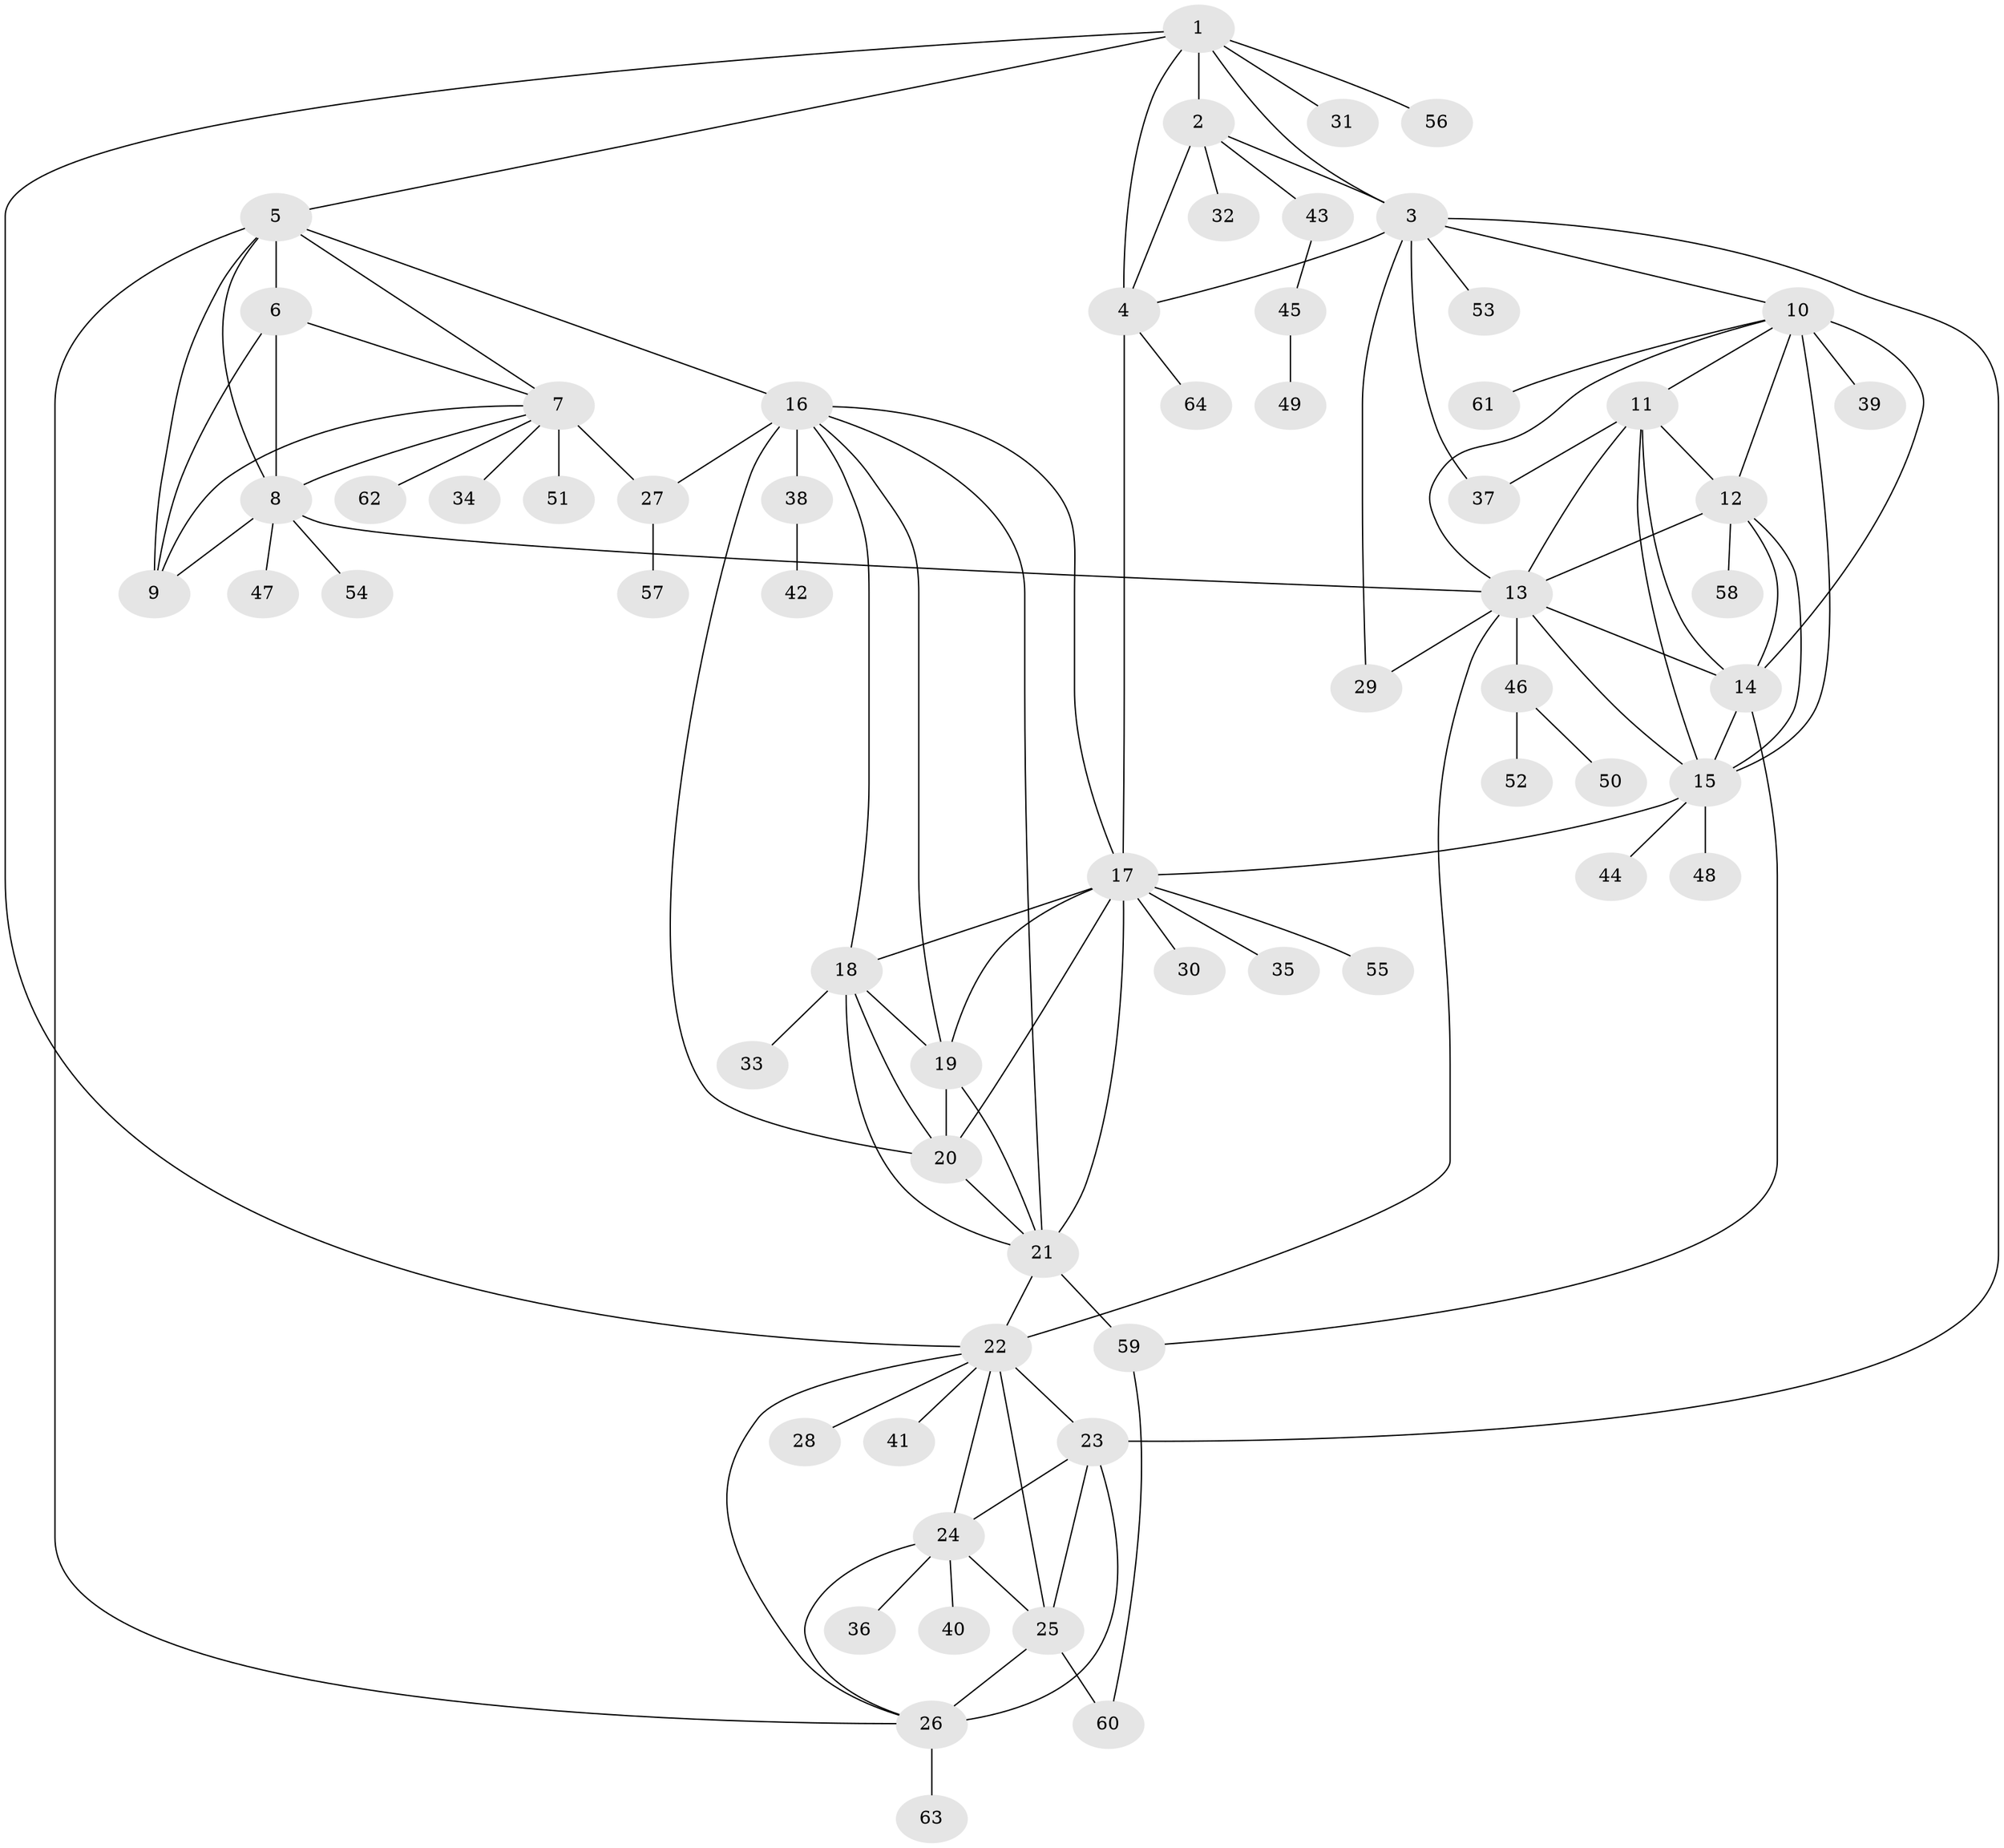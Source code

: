 // original degree distribution, {7: 0.047244094488188976, 6: 0.031496062992125984, 8: 0.023622047244094488, 12: 0.023622047244094488, 9: 0.047244094488188976, 5: 0.031496062992125984, 16: 0.007874015748031496, 10: 0.007874015748031496, 11: 0.015748031496062992, 1: 0.5590551181102362, 3: 0.023622047244094488, 2: 0.16535433070866143, 4: 0.015748031496062992}
// Generated by graph-tools (version 1.1) at 2025/37/03/09/25 02:37:45]
// undirected, 64 vertices, 110 edges
graph export_dot {
graph [start="1"]
  node [color=gray90,style=filled];
  1;
  2;
  3;
  4;
  5;
  6;
  7;
  8;
  9;
  10;
  11;
  12;
  13;
  14;
  15;
  16;
  17;
  18;
  19;
  20;
  21;
  22;
  23;
  24;
  25;
  26;
  27;
  28;
  29;
  30;
  31;
  32;
  33;
  34;
  35;
  36;
  37;
  38;
  39;
  40;
  41;
  42;
  43;
  44;
  45;
  46;
  47;
  48;
  49;
  50;
  51;
  52;
  53;
  54;
  55;
  56;
  57;
  58;
  59;
  60;
  61;
  62;
  63;
  64;
  1 -- 2 [weight=3.0];
  1 -- 3 [weight=3.0];
  1 -- 4 [weight=3.0];
  1 -- 5 [weight=1.0];
  1 -- 22 [weight=1.0];
  1 -- 31 [weight=1.0];
  1 -- 56 [weight=1.0];
  2 -- 3 [weight=1.0];
  2 -- 4 [weight=1.0];
  2 -- 32 [weight=1.0];
  2 -- 43 [weight=1.0];
  3 -- 4 [weight=1.0];
  3 -- 10 [weight=1.0];
  3 -- 23 [weight=1.0];
  3 -- 29 [weight=1.0];
  3 -- 37 [weight=2.0];
  3 -- 53 [weight=1.0];
  4 -- 17 [weight=1.0];
  4 -- 64 [weight=1.0];
  5 -- 6 [weight=2.0];
  5 -- 7 [weight=1.0];
  5 -- 8 [weight=1.0];
  5 -- 9 [weight=1.0];
  5 -- 16 [weight=1.0];
  5 -- 26 [weight=1.0];
  6 -- 7 [weight=2.0];
  6 -- 8 [weight=2.0];
  6 -- 9 [weight=3.0];
  7 -- 8 [weight=1.0];
  7 -- 9 [weight=1.0];
  7 -- 27 [weight=7.0];
  7 -- 34 [weight=1.0];
  7 -- 51 [weight=1.0];
  7 -- 62 [weight=1.0];
  8 -- 9 [weight=1.0];
  8 -- 13 [weight=1.0];
  8 -- 47 [weight=1.0];
  8 -- 54 [weight=1.0];
  10 -- 11 [weight=1.0];
  10 -- 12 [weight=1.0];
  10 -- 13 [weight=1.0];
  10 -- 14 [weight=1.0];
  10 -- 15 [weight=1.0];
  10 -- 39 [weight=4.0];
  10 -- 61 [weight=1.0];
  11 -- 12 [weight=1.0];
  11 -- 13 [weight=1.0];
  11 -- 14 [weight=1.0];
  11 -- 15 [weight=1.0];
  11 -- 37 [weight=1.0];
  12 -- 13 [weight=1.0];
  12 -- 14 [weight=1.0];
  12 -- 15 [weight=1.0];
  12 -- 58 [weight=1.0];
  13 -- 14 [weight=1.0];
  13 -- 15 [weight=1.0];
  13 -- 22 [weight=1.0];
  13 -- 29 [weight=1.0];
  13 -- 46 [weight=1.0];
  14 -- 15 [weight=1.0];
  14 -- 59 [weight=1.0];
  15 -- 17 [weight=1.0];
  15 -- 44 [weight=1.0];
  15 -- 48 [weight=1.0];
  16 -- 17 [weight=1.0];
  16 -- 18 [weight=1.0];
  16 -- 19 [weight=1.0];
  16 -- 20 [weight=1.0];
  16 -- 21 [weight=1.0];
  16 -- 27 [weight=1.0];
  16 -- 38 [weight=4.0];
  17 -- 18 [weight=1.0];
  17 -- 19 [weight=1.0];
  17 -- 20 [weight=1.0];
  17 -- 21 [weight=1.0];
  17 -- 30 [weight=1.0];
  17 -- 35 [weight=1.0];
  17 -- 55 [weight=1.0];
  18 -- 19 [weight=1.0];
  18 -- 20 [weight=1.0];
  18 -- 21 [weight=1.0];
  18 -- 33 [weight=1.0];
  19 -- 20 [weight=1.0];
  19 -- 21 [weight=1.0];
  20 -- 21 [weight=1.0];
  21 -- 22 [weight=1.0];
  21 -- 59 [weight=2.0];
  22 -- 23 [weight=2.0];
  22 -- 24 [weight=1.0];
  22 -- 25 [weight=1.0];
  22 -- 26 [weight=1.0];
  22 -- 28 [weight=1.0];
  22 -- 41 [weight=1.0];
  23 -- 24 [weight=2.0];
  23 -- 25 [weight=4.0];
  23 -- 26 [weight=2.0];
  24 -- 25 [weight=1.0];
  24 -- 26 [weight=1.0];
  24 -- 36 [weight=1.0];
  24 -- 40 [weight=2.0];
  25 -- 26 [weight=1.0];
  25 -- 60 [weight=1.0];
  26 -- 63 [weight=1.0];
  27 -- 57 [weight=1.0];
  38 -- 42 [weight=1.0];
  43 -- 45 [weight=1.0];
  45 -- 49 [weight=1.0];
  46 -- 50 [weight=1.0];
  46 -- 52 [weight=1.0];
  59 -- 60 [weight=1.0];
}
